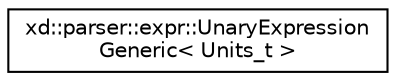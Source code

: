 digraph "Graphical Class Hierarchy"
{
  edge [fontname="Helvetica",fontsize="10",labelfontname="Helvetica",labelfontsize="10"];
  node [fontname="Helvetica",fontsize="10",shape=record];
  rankdir="LR";
  Node0 [label="xd::parser::expr::UnaryExpression\lGeneric\< Units_t \>",height=0.2,width=0.4,color="black", fillcolor="white", style="filled",URL="$structxd_1_1parser_1_1expr_1_1_unary_expression_generic.html"];
}
